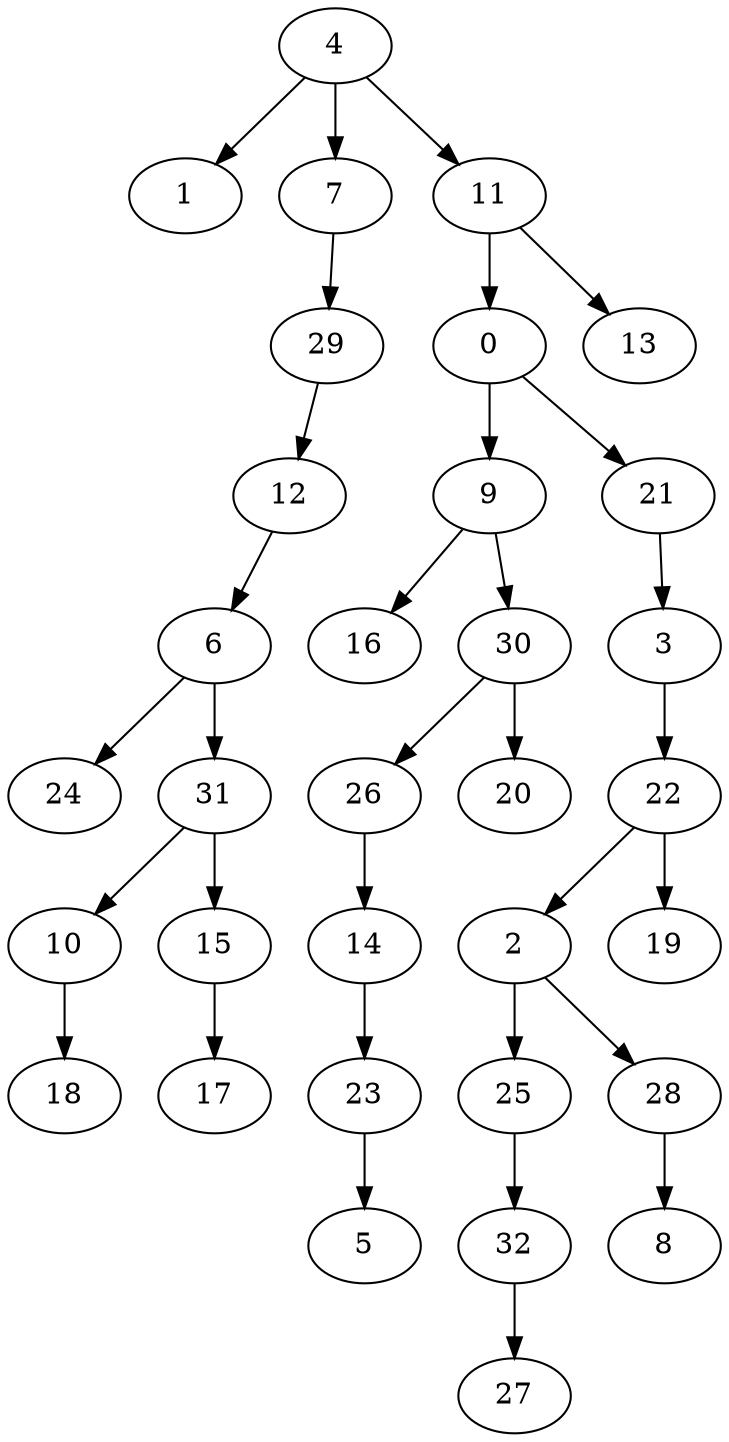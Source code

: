 strict digraph "" {
	0 -> 9;
	0 -> 21;
	2 -> 25;
	2 -> 28;
	3 -> 22;
	4 -> 1;
	4 -> 7;
	4 -> 11;
	6 -> 24;
	6 -> 31;
	7 -> 29;
	9 -> 16;
	9 -> 30;
	10 -> 18;
	11 -> 0;
	11 -> 13;
	12 -> 6;
	14 -> 23;
	15 -> 17;
	21 -> 3;
	22 -> 2;
	22 -> 19;
	23 -> 5;
	25 -> 32;
	26 -> 14;
	28 -> 8;
	29 -> 12;
	30 -> 20;
	30 -> 26;
	31 -> 10;
	31 -> 15;
	32 -> 27;
}
